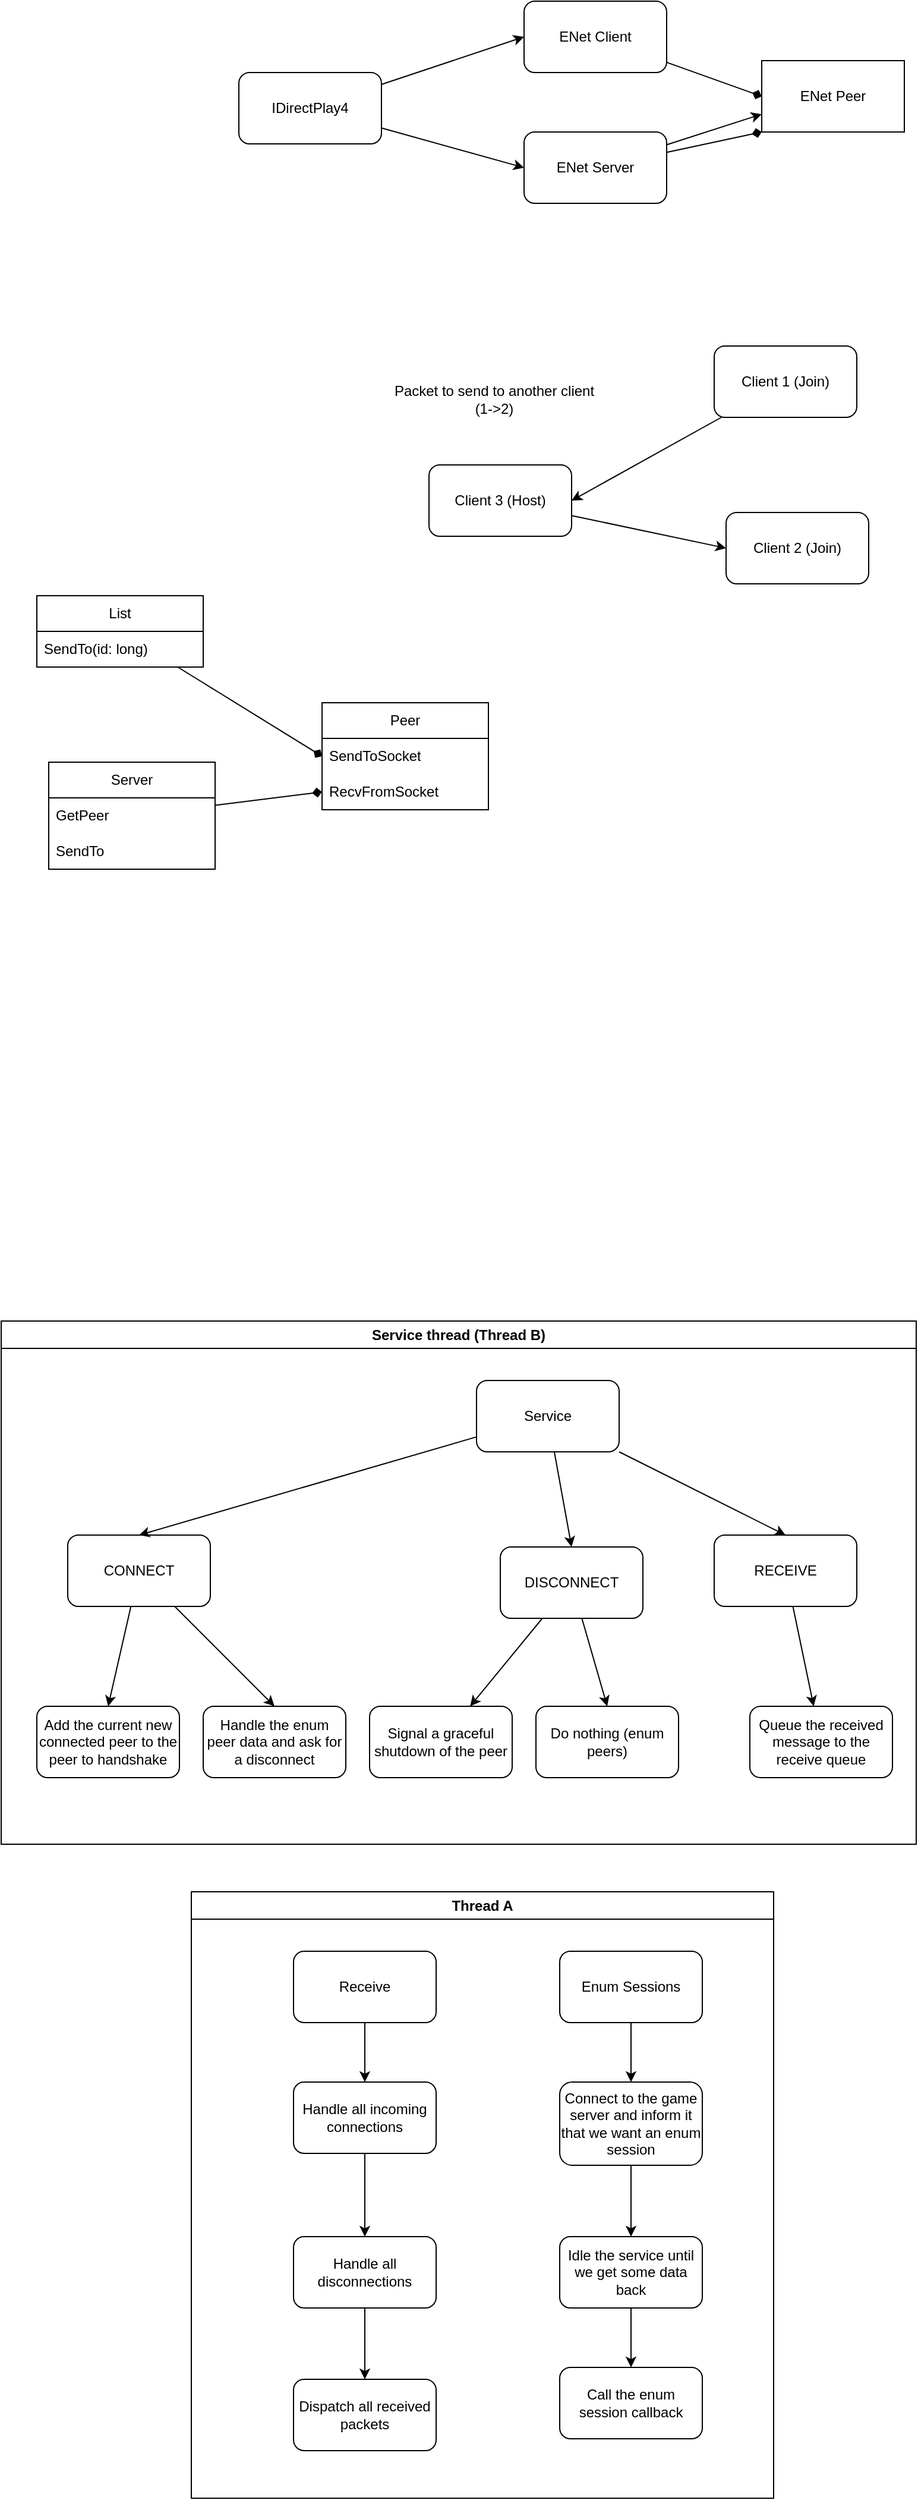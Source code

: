 <mxfile>
    <diagram id="RzWT0rjRTmib8NSFRGZ3" name="Pagina-1">
        <mxGraphModel dx="1000" dy="849" grid="1" gridSize="10" guides="1" tooltips="1" connect="1" arrows="1" fold="1" page="1" pageScale="1" pageWidth="827" pageHeight="1169" math="0" shadow="0">
            <root>
                <mxCell id="0"/>
                <mxCell id="1" parent="0"/>
                <mxCell id="7" style="edgeStyle=none;html=1;entryX=0;entryY=0.5;entryDx=0;entryDy=0;" parent="1" source="3" target="6" edge="1">
                    <mxGeometry relative="1" as="geometry"/>
                </mxCell>
                <mxCell id="8" style="edgeStyle=none;html=1;entryX=0;entryY=0.5;entryDx=0;entryDy=0;" parent="1" source="3" target="5" edge="1">
                    <mxGeometry relative="1" as="geometry"/>
                </mxCell>
                <mxCell id="3" value="IDirectPlay4" style="rounded=1;whiteSpace=wrap;html=1;" parent="1" vertex="1">
                    <mxGeometry x="230" y="240" width="120" height="60" as="geometry"/>
                </mxCell>
                <mxCell id="11" style="edgeStyle=none;html=1;entryX=0;entryY=0.5;entryDx=0;entryDy=0;endArrow=diamond;endFill=1;" parent="1" source="5" target="9" edge="1">
                    <mxGeometry relative="1" as="geometry"/>
                </mxCell>
                <mxCell id="5" value="ENet Client" style="rounded=1;whiteSpace=wrap;html=1;" parent="1" vertex="1">
                    <mxGeometry x="470" y="180" width="120" height="60" as="geometry"/>
                </mxCell>
                <mxCell id="10" style="edgeStyle=none;html=1;entryX=0;entryY=0.75;entryDx=0;entryDy=0;" parent="1" source="6" target="9" edge="1">
                    <mxGeometry relative="1" as="geometry"/>
                </mxCell>
                <mxCell id="32" style="edgeStyle=none;html=1;entryX=0;entryY=1;entryDx=0;entryDy=0;endArrow=diamond;endFill=1;" parent="1" source="6" target="9" edge="1">
                    <mxGeometry relative="1" as="geometry"/>
                </mxCell>
                <mxCell id="6" value="ENet Server" style="rounded=1;whiteSpace=wrap;html=1;" parent="1" vertex="1">
                    <mxGeometry x="470" y="290" width="120" height="60" as="geometry"/>
                </mxCell>
                <mxCell id="9" value="ENet Peer" style="rounded=0;whiteSpace=wrap;html=1;" parent="1" vertex="1">
                    <mxGeometry x="670" y="230" width="120" height="60" as="geometry"/>
                </mxCell>
                <mxCell id="17" style="edgeStyle=none;html=1;entryX=0;entryY=0.5;entryDx=0;entryDy=0;endArrow=classic;endFill=1;" parent="1" source="12" target="14" edge="1">
                    <mxGeometry relative="1" as="geometry"/>
                </mxCell>
                <mxCell id="12" value="Client 3 (Host)" style="rounded=1;whiteSpace=wrap;html=1;" parent="1" vertex="1">
                    <mxGeometry x="390" y="570" width="120" height="60" as="geometry"/>
                </mxCell>
                <mxCell id="16" style="edgeStyle=none;html=1;entryX=1;entryY=0.5;entryDx=0;entryDy=0;endArrow=classic;endFill=1;" parent="1" source="13" target="12" edge="1">
                    <mxGeometry relative="1" as="geometry"/>
                </mxCell>
                <mxCell id="13" value="Client 1 (Join)" style="rounded=1;whiteSpace=wrap;html=1;" parent="1" vertex="1">
                    <mxGeometry x="630" y="470" width="120" height="60" as="geometry"/>
                </mxCell>
                <mxCell id="14" value="Client 2 (Join)" style="rounded=1;whiteSpace=wrap;html=1;" parent="1" vertex="1">
                    <mxGeometry x="640" y="610" width="120" height="60" as="geometry"/>
                </mxCell>
                <mxCell id="18" value="Packet to send to another client&lt;br&gt;(1-&amp;gt;2)" style="text;html=1;strokeColor=none;fillColor=none;align=center;verticalAlign=middle;whiteSpace=wrap;rounded=0;" parent="1" vertex="1">
                    <mxGeometry x="350" y="500" width="190" height="30" as="geometry"/>
                </mxCell>
                <mxCell id="19" value="Peer" style="swimlane;fontStyle=0;childLayout=stackLayout;horizontal=1;startSize=30;horizontalStack=0;resizeParent=1;resizeParentMax=0;resizeLast=0;collapsible=1;marginBottom=0;whiteSpace=wrap;html=1;" parent="1" vertex="1">
                    <mxGeometry x="300" y="770" width="140" height="90" as="geometry"/>
                </mxCell>
                <mxCell id="20" value="SendToSocket" style="text;strokeColor=none;fillColor=none;align=left;verticalAlign=middle;spacingLeft=4;spacingRight=4;overflow=hidden;points=[[0,0.5],[1,0.5]];portConstraint=eastwest;rotatable=0;whiteSpace=wrap;html=1;" parent="19" vertex="1">
                    <mxGeometry y="30" width="140" height="30" as="geometry"/>
                </mxCell>
                <mxCell id="21" value="RecvFromSocket" style="text;strokeColor=none;fillColor=none;align=left;verticalAlign=middle;spacingLeft=4;spacingRight=4;overflow=hidden;points=[[0,0.5],[1,0.5]];portConstraint=eastwest;rotatable=0;whiteSpace=wrap;html=1;" parent="19" vertex="1">
                    <mxGeometry y="60" width="140" height="30" as="geometry"/>
                </mxCell>
                <mxCell id="36" style="edgeStyle=none;html=1;entryX=0;entryY=0.5;entryDx=0;entryDy=0;endArrow=diamond;endFill=1;" parent="1" source="23" target="20" edge="1">
                    <mxGeometry relative="1" as="geometry"/>
                </mxCell>
                <mxCell id="23" value="List" style="swimlane;fontStyle=0;childLayout=stackLayout;horizontal=1;startSize=30;horizontalStack=0;resizeParent=1;resizeParentMax=0;resizeLast=0;collapsible=1;marginBottom=0;whiteSpace=wrap;html=1;" parent="1" vertex="1">
                    <mxGeometry x="60" y="680" width="140" height="60" as="geometry"/>
                </mxCell>
                <mxCell id="24" value="SendTo(id: long)" style="text;strokeColor=none;fillColor=none;align=left;verticalAlign=middle;spacingLeft=4;spacingRight=4;overflow=hidden;points=[[0,0.5],[1,0.5]];portConstraint=eastwest;rotatable=0;whiteSpace=wrap;html=1;" parent="23" vertex="1">
                    <mxGeometry y="30" width="140" height="30" as="geometry"/>
                </mxCell>
                <mxCell id="35" style="edgeStyle=none;html=1;entryX=0;entryY=0.5;entryDx=0;entryDy=0;endArrow=diamond;endFill=1;" parent="1" source="27" target="21" edge="1">
                    <mxGeometry relative="1" as="geometry"/>
                </mxCell>
                <mxCell id="27" value="Server" style="swimlane;fontStyle=0;childLayout=stackLayout;horizontal=1;startSize=30;horizontalStack=0;resizeParent=1;resizeParentMax=0;resizeLast=0;collapsible=1;marginBottom=0;whiteSpace=wrap;html=1;" parent="1" vertex="1">
                    <mxGeometry x="70" y="820" width="140" height="90" as="geometry"/>
                </mxCell>
                <mxCell id="28" value="GetPeer" style="text;strokeColor=none;fillColor=none;align=left;verticalAlign=middle;spacingLeft=4;spacingRight=4;overflow=hidden;points=[[0,0.5],[1,0.5]];portConstraint=eastwest;rotatable=0;whiteSpace=wrap;html=1;" parent="27" vertex="1">
                    <mxGeometry y="30" width="140" height="30" as="geometry"/>
                </mxCell>
                <mxCell id="29" value="SendTo" style="text;strokeColor=none;fillColor=none;align=left;verticalAlign=middle;spacingLeft=4;spacingRight=4;overflow=hidden;points=[[0,0.5],[1,0.5]];portConstraint=eastwest;rotatable=0;whiteSpace=wrap;html=1;" parent="27" vertex="1">
                    <mxGeometry y="60" width="140" height="30" as="geometry"/>
                </mxCell>
                <mxCell id="53" value="Service thread (Thread B)" style="swimlane;whiteSpace=wrap;html=1;" vertex="1" parent="1">
                    <mxGeometry x="30" y="1290" width="770" height="440" as="geometry"/>
                </mxCell>
                <mxCell id="39" value="Service" style="rounded=1;whiteSpace=wrap;html=1;" vertex="1" parent="53">
                    <mxGeometry x="400" y="50" width="120" height="60" as="geometry"/>
                </mxCell>
                <mxCell id="63" style="edgeStyle=none;html=1;entryX=0.5;entryY=0;entryDx=0;entryDy=0;" edge="1" parent="53" source="41" target="62">
                    <mxGeometry relative="1" as="geometry"/>
                </mxCell>
                <mxCell id="41" value="DISCONNECT" style="rounded=1;whiteSpace=wrap;html=1;" vertex="1" parent="53">
                    <mxGeometry x="420" y="190" width="120" height="60" as="geometry"/>
                </mxCell>
                <mxCell id="45" style="edgeStyle=none;html=1;entryX=0.5;entryY=0;entryDx=0;entryDy=0;" edge="1" parent="53" source="39" target="41">
                    <mxGeometry relative="1" as="geometry"/>
                </mxCell>
                <mxCell id="65" style="edgeStyle=none;html=1;entryX=0.5;entryY=0;entryDx=0;entryDy=0;" edge="1" parent="53" source="40" target="64">
                    <mxGeometry relative="1" as="geometry"/>
                </mxCell>
                <mxCell id="40" value="CONNECT" style="rounded=1;whiteSpace=wrap;html=1;" vertex="1" parent="53">
                    <mxGeometry x="56" y="180" width="120" height="60" as="geometry"/>
                </mxCell>
                <mxCell id="43" style="edgeStyle=none;html=1;entryX=0.5;entryY=0;entryDx=0;entryDy=0;" edge="1" parent="53" source="39" target="40">
                    <mxGeometry relative="1" as="geometry"/>
                </mxCell>
                <mxCell id="46" value="Add the current new connected peer to the peer to handshake" style="rounded=1;whiteSpace=wrap;html=1;" vertex="1" parent="53">
                    <mxGeometry x="30" y="324" width="120" height="60" as="geometry"/>
                </mxCell>
                <mxCell id="47" style="edgeStyle=none;html=1;entryX=0.5;entryY=0;entryDx=0;entryDy=0;" edge="1" parent="53" source="40" target="46">
                    <mxGeometry relative="1" as="geometry"/>
                </mxCell>
                <mxCell id="48" value="Signal a graceful shutdown of the peer" style="rounded=1;whiteSpace=wrap;html=1;" vertex="1" parent="53">
                    <mxGeometry x="310" y="324" width="120" height="60" as="geometry"/>
                </mxCell>
                <mxCell id="49" style="edgeStyle=none;html=1;" edge="1" parent="53" source="41" target="48">
                    <mxGeometry relative="1" as="geometry"/>
                </mxCell>
                <mxCell id="50" value="Queue the received message to the receive queue" style="rounded=1;whiteSpace=wrap;html=1;" vertex="1" parent="53">
                    <mxGeometry x="630" y="324" width="120" height="60" as="geometry"/>
                </mxCell>
                <mxCell id="42" value="RECEIVE" style="rounded=1;whiteSpace=wrap;html=1;" vertex="1" parent="53">
                    <mxGeometry x="600" y="180" width="120" height="60" as="geometry"/>
                </mxCell>
                <mxCell id="44" style="edgeStyle=none;html=1;entryX=0.5;entryY=0;entryDx=0;entryDy=0;" edge="1" parent="53" source="39" target="42">
                    <mxGeometry relative="1" as="geometry"/>
                </mxCell>
                <mxCell id="51" style="edgeStyle=none;html=1;" edge="1" parent="53" source="42" target="50">
                    <mxGeometry relative="1" as="geometry"/>
                </mxCell>
                <mxCell id="62" value="Do nothing (enum peers)" style="rounded=1;whiteSpace=wrap;html=1;" vertex="1" parent="53">
                    <mxGeometry x="450" y="324" width="120" height="60" as="geometry"/>
                </mxCell>
                <mxCell id="64" value="Handle the enum peer data and ask for a disconnect" style="rounded=1;whiteSpace=wrap;html=1;" vertex="1" parent="53">
                    <mxGeometry x="170" y="324" width="120" height="60" as="geometry"/>
                </mxCell>
                <mxCell id="56" style="edgeStyle=none;html=1;" edge="1" parent="1" source="54" target="55">
                    <mxGeometry relative="1" as="geometry"/>
                </mxCell>
                <mxCell id="54" value="Receive" style="rounded=1;whiteSpace=wrap;html=1;" vertex="1" parent="1">
                    <mxGeometry x="276" y="1820" width="120" height="60" as="geometry"/>
                </mxCell>
                <mxCell id="58" style="edgeStyle=none;html=1;entryX=0.5;entryY=0;entryDx=0;entryDy=0;" edge="1" parent="1" source="55" target="57">
                    <mxGeometry relative="1" as="geometry"/>
                </mxCell>
                <mxCell id="55" value="Handle all incoming connections" style="rounded=1;whiteSpace=wrap;html=1;" vertex="1" parent="1">
                    <mxGeometry x="276" y="1930" width="120" height="60" as="geometry"/>
                </mxCell>
                <mxCell id="60" style="edgeStyle=none;html=1;entryX=0.5;entryY=0;entryDx=0;entryDy=0;" edge="1" parent="1" source="57" target="59">
                    <mxGeometry relative="1" as="geometry"/>
                </mxCell>
                <mxCell id="57" value="Handle all disconnections" style="rounded=1;whiteSpace=wrap;html=1;" vertex="1" parent="1">
                    <mxGeometry x="276" y="2060" width="120" height="60" as="geometry"/>
                </mxCell>
                <mxCell id="59" value="Dispatch all received packets" style="rounded=1;whiteSpace=wrap;html=1;" vertex="1" parent="1">
                    <mxGeometry x="276" y="2180" width="120" height="60" as="geometry"/>
                </mxCell>
                <mxCell id="61" value="Thread A" style="swimlane;whiteSpace=wrap;html=1;" vertex="1" parent="1">
                    <mxGeometry x="190" y="1770" width="490" height="510" as="geometry"/>
                </mxCell>
                <mxCell id="70" style="edgeStyle=none;html=1;entryX=0.5;entryY=0;entryDx=0;entryDy=0;" edge="1" parent="61" source="66" target="67">
                    <mxGeometry relative="1" as="geometry"/>
                </mxCell>
                <mxCell id="66" value="Enum Sessions" style="rounded=1;whiteSpace=wrap;html=1;" vertex="1" parent="61">
                    <mxGeometry x="310" y="50" width="120" height="60" as="geometry"/>
                </mxCell>
                <mxCell id="71" style="edgeStyle=none;html=1;entryX=0.5;entryY=0;entryDx=0;entryDy=0;" edge="1" parent="61" source="67" target="68">
                    <mxGeometry relative="1" as="geometry"/>
                </mxCell>
                <mxCell id="67" value="Connect to the game server and inform it that we want an enum session" style="rounded=1;whiteSpace=wrap;html=1;" vertex="1" parent="61">
                    <mxGeometry x="310" y="160" width="120" height="70" as="geometry"/>
                </mxCell>
                <mxCell id="72" style="edgeStyle=none;html=1;entryX=0.5;entryY=0;entryDx=0;entryDy=0;" edge="1" parent="61" source="68" target="69">
                    <mxGeometry relative="1" as="geometry"/>
                </mxCell>
                <mxCell id="68" value="Idle the service until we get some data back" style="rounded=1;whiteSpace=wrap;html=1;" vertex="1" parent="61">
                    <mxGeometry x="310" y="290" width="120" height="60" as="geometry"/>
                </mxCell>
                <mxCell id="69" value="Call the enum session callback" style="rounded=1;whiteSpace=wrap;html=1;" vertex="1" parent="61">
                    <mxGeometry x="310" y="400" width="120" height="60" as="geometry"/>
                </mxCell>
            </root>
        </mxGraphModel>
    </diagram>
</mxfile>